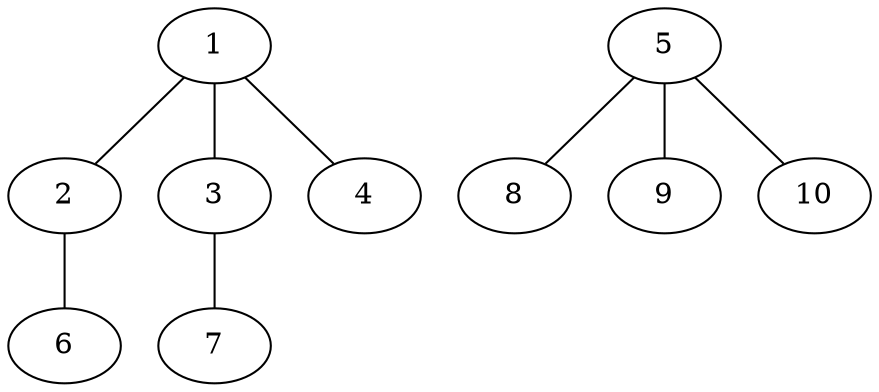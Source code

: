 graph molecule_2850 {
	1	 [chem=C];
	2	 [chem=O];
	1 -- 2	 [valence=1];
	3	 [chem=O];
	1 -- 3	 [valence=1];
	4	 [chem=O];
	1 -- 4	 [valence=2];
	6	 [chem=H];
	2 -- 6	 [valence=1];
	7	 [chem=H];
	3 -- 7	 [valence=1];
	5	 [chem=N];
	8	 [chem=H];
	5 -- 8	 [valence=1];
	9	 [chem=H];
	5 -- 9	 [valence=1];
	10	 [chem=H];
	5 -- 10	 [valence=1];
}
